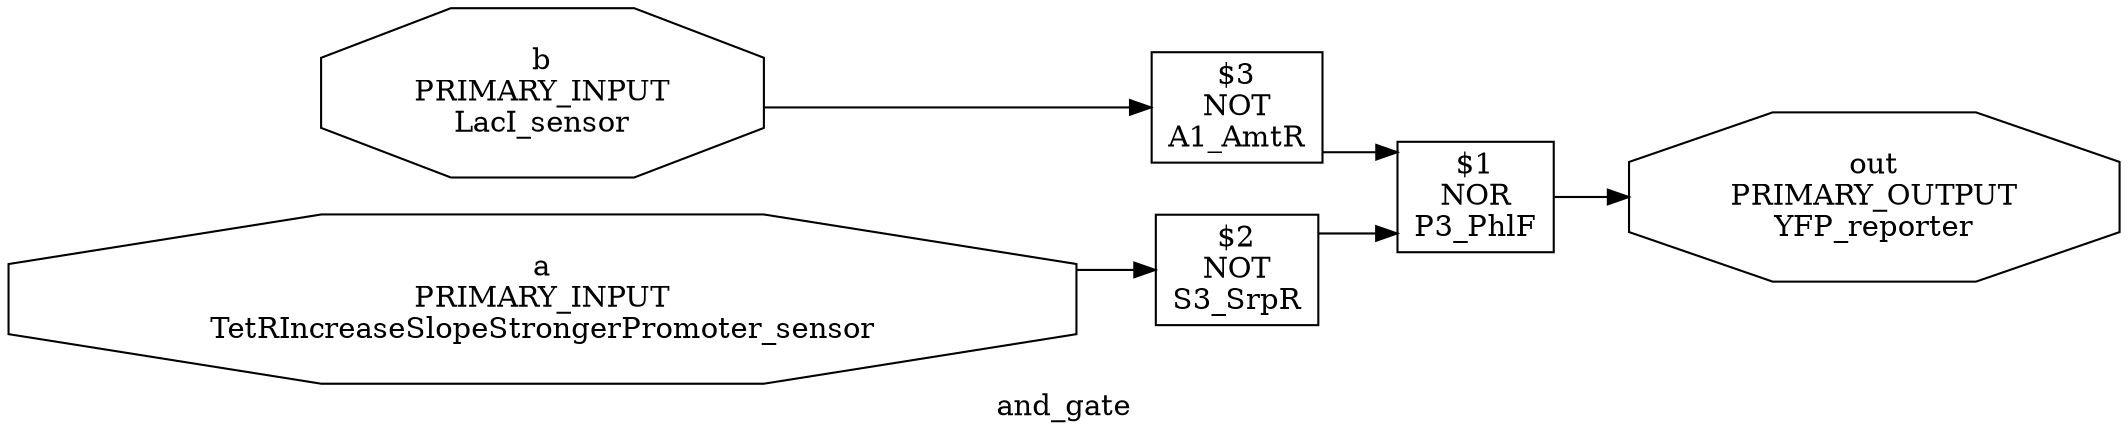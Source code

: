 digraph and_gate {
label="and_gate"
rankdir="LR"
remincross=true
splines=ortho
{rank = same; "b";"a";}
{rank = same; "out";}
"$1" [shape=box, label="$1
NOR
P3_PhlF"]
"out" [shape=octagon, label="out
PRIMARY_OUTPUT
YFP_reporter"]
"$2" [shape=box, label="$2
NOT
S3_SrpR"]
"$3" [shape=box, label="$3
NOT
A1_AmtR"]
"b" [shape=octagon, label="b
PRIMARY_INPUT
LacI_sensor"]
"a" [shape=octagon, label="a
PRIMARY_INPUT
TetRIncreaseSlopeStrongerPromoter_sensor"]
"$1" -> "out"
"$2" -> "$1"
"$3" -> "$1"
"b" -> "$3"
"a" -> "$2"
}
